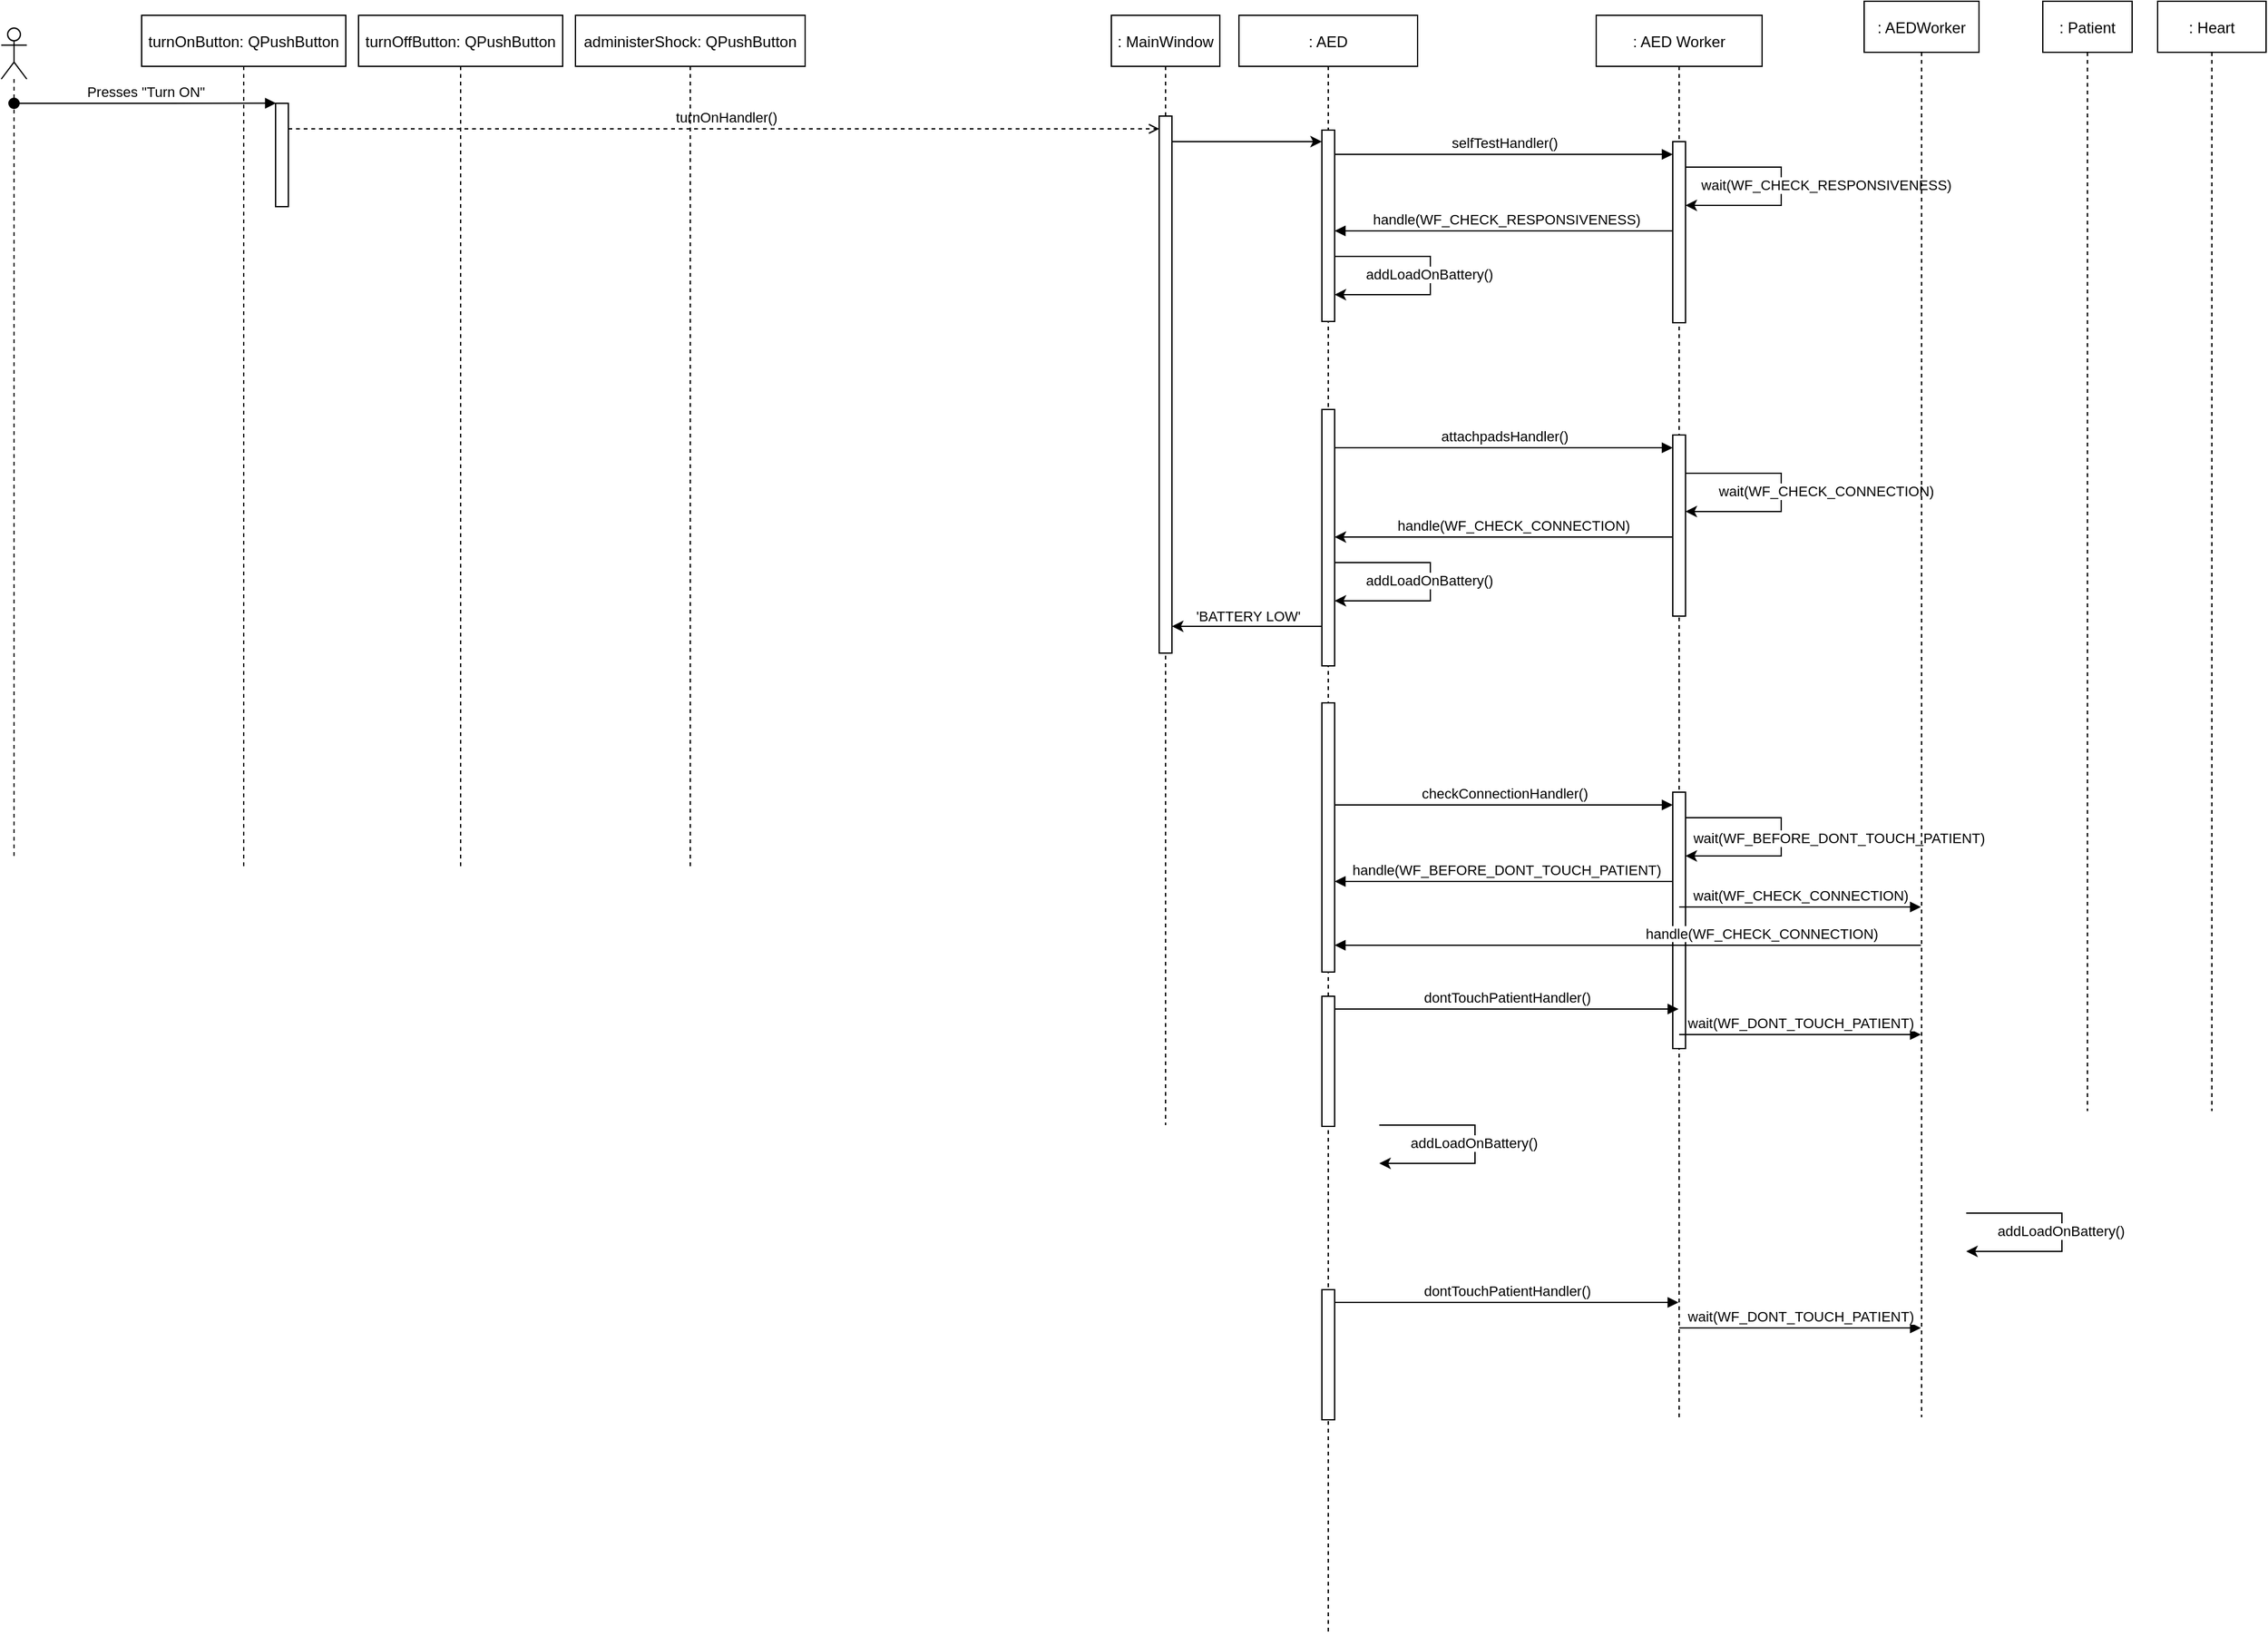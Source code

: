 <mxfile version="22.1.2" type="device">
  <diagram name="Page-1" id="ro_ihInaLSnizCOt3Q01">
    <mxGraphModel dx="1098" dy="988" grid="1" gridSize="10" guides="1" tooltips="1" connect="1" arrows="1" fold="1" page="1" pageScale="1" pageWidth="850" pageHeight="1100" math="0" shadow="0">
      <root>
        <mxCell id="0" />
        <mxCell id="1" parent="0" />
        <mxCell id="qNoHRXe5Kn5nPfTsHGGu-1" value=": AED Worker" style="shape=umlLifeline;perimeter=lifelinePerimeter;container=1;collapsible=0;recursiveResize=0;rounded=0;shadow=0;strokeWidth=1;" parent="1" vertex="1">
          <mxGeometry x="1510" y="421" width="130" height="1099" as="geometry" />
        </mxCell>
        <mxCell id="qNoHRXe5Kn5nPfTsHGGu-2" value="" style="html=1;points=[];perimeter=orthogonalPerimeter;" parent="qNoHRXe5Kn5nPfTsHGGu-1" vertex="1">
          <mxGeometry x="60" y="99" width="10" height="142" as="geometry" />
        </mxCell>
        <mxCell id="qNoHRXe5Kn5nPfTsHGGu-3" style="edgeStyle=orthogonalEdgeStyle;rounded=0;orthogonalLoop=1;jettySize=auto;html=1;" parent="qNoHRXe5Kn5nPfTsHGGu-1" source="qNoHRXe5Kn5nPfTsHGGu-2" target="qNoHRXe5Kn5nPfTsHGGu-2" edge="1">
          <mxGeometry relative="1" as="geometry">
            <mxPoint x="70" y="149" as="targetPoint" />
            <mxPoint x="70" y="119" as="sourcePoint" />
            <Array as="points">
              <mxPoint x="145" y="119" />
              <mxPoint x="145" y="149" />
            </Array>
          </mxGeometry>
        </mxCell>
        <mxCell id="qNoHRXe5Kn5nPfTsHGGu-4" value="wait(WF_CHECK_RESPONSIVENESS)" style="edgeLabel;html=1;align=center;verticalAlign=middle;resizable=0;points=[];" parent="qNoHRXe5Kn5nPfTsHGGu-3" vertex="1" connectable="0">
          <mxGeometry x="-0.015" y="-1" relative="1" as="geometry">
            <mxPoint x="36" as="offset" />
          </mxGeometry>
        </mxCell>
        <mxCell id="qNoHRXe5Kn5nPfTsHGGu-5" value="" style="html=1;points=[];perimeter=orthogonalPerimeter;" parent="qNoHRXe5Kn5nPfTsHGGu-1" vertex="1">
          <mxGeometry x="60" y="329" width="10" height="142" as="geometry" />
        </mxCell>
        <mxCell id="qNoHRXe5Kn5nPfTsHGGu-6" style="edgeStyle=orthogonalEdgeStyle;rounded=0;orthogonalLoop=1;jettySize=auto;html=1;" parent="qNoHRXe5Kn5nPfTsHGGu-1" source="qNoHRXe5Kn5nPfTsHGGu-5" target="qNoHRXe5Kn5nPfTsHGGu-5" edge="1">
          <mxGeometry relative="1" as="geometry">
            <mxPoint x="70" y="389" as="targetPoint" />
            <mxPoint x="70" y="359" as="sourcePoint" />
            <Array as="points">
              <mxPoint x="145" y="359" />
              <mxPoint x="145" y="389" />
            </Array>
          </mxGeometry>
        </mxCell>
        <mxCell id="qNoHRXe5Kn5nPfTsHGGu-7" value="wait(WF_CHECK_CONNECTION)" style="edgeLabel;html=1;align=center;verticalAlign=middle;resizable=0;points=[];" parent="qNoHRXe5Kn5nPfTsHGGu-6" vertex="1" connectable="0">
          <mxGeometry x="-0.015" y="-1" relative="1" as="geometry">
            <mxPoint x="36" as="offset" />
          </mxGeometry>
        </mxCell>
        <mxCell id="qNoHRXe5Kn5nPfTsHGGu-8" value="" style="html=1;points=[];perimeter=orthogonalPerimeter;" parent="qNoHRXe5Kn5nPfTsHGGu-1" vertex="1">
          <mxGeometry x="60" y="609" width="10" height="201" as="geometry" />
        </mxCell>
        <mxCell id="qNoHRXe5Kn5nPfTsHGGu-9" style="edgeStyle=orthogonalEdgeStyle;rounded=0;orthogonalLoop=1;jettySize=auto;html=1;" parent="qNoHRXe5Kn5nPfTsHGGu-1" source="qNoHRXe5Kn5nPfTsHGGu-8" target="qNoHRXe5Kn5nPfTsHGGu-8" edge="1">
          <mxGeometry relative="1" as="geometry">
            <mxPoint x="70" y="659" as="targetPoint" />
            <mxPoint x="70" y="629" as="sourcePoint" />
            <Array as="points">
              <mxPoint x="145" y="629" />
              <mxPoint x="145" y="659" />
            </Array>
          </mxGeometry>
        </mxCell>
        <mxCell id="qNoHRXe5Kn5nPfTsHGGu-10" value="wait(WF_BEFORE_DONT_TOUCH_PATIENT)" style="edgeLabel;html=1;align=center;verticalAlign=middle;resizable=0;points=[];" parent="qNoHRXe5Kn5nPfTsHGGu-9" vertex="1" connectable="0">
          <mxGeometry x="-0.015" y="-1" relative="1" as="geometry">
            <mxPoint x="46" y="2" as="offset" />
          </mxGeometry>
        </mxCell>
        <mxCell id="qNoHRXe5Kn5nPfTsHGGu-11" style="edgeStyle=orthogonalEdgeStyle;rounded=0;orthogonalLoop=1;jettySize=auto;html=1;" parent="1" source="qNoHRXe5Kn5nPfTsHGGu-5" target="qNoHRXe5Kn5nPfTsHGGu-23" edge="1">
          <mxGeometry relative="1" as="geometry">
            <mxPoint x="1520" y="840" as="sourcePoint" />
            <Array as="points">
              <mxPoint x="1430" y="830" />
              <mxPoint x="1430" y="830" />
            </Array>
          </mxGeometry>
        </mxCell>
        <mxCell id="qNoHRXe5Kn5nPfTsHGGu-12" value="handle(WF_CHECK_CONNECTION)" style="edgeLabel;html=1;align=center;verticalAlign=middle;resizable=0;points=[];" parent="qNoHRXe5Kn5nPfTsHGGu-11" vertex="1" connectable="0">
          <mxGeometry x="-0.445" relative="1" as="geometry">
            <mxPoint x="-52" y="-9" as="offset" />
          </mxGeometry>
        </mxCell>
        <mxCell id="qNoHRXe5Kn5nPfTsHGGu-13" value=": AEDWorker" style="shape=umlLifeline;perimeter=lifelinePerimeter;container=1;collapsible=0;recursiveResize=0;rounded=0;shadow=0;strokeWidth=1;" parent="1" vertex="1">
          <mxGeometry x="1720" y="410" width="90" height="1110" as="geometry" />
        </mxCell>
        <mxCell id="qNoHRXe5Kn5nPfTsHGGu-14" value=": Patient" style="shape=umlLifeline;perimeter=lifelinePerimeter;container=1;collapsible=0;recursiveResize=0;rounded=0;shadow=0;strokeWidth=1;" parent="1" vertex="1">
          <mxGeometry x="1860" y="410" width="70" height="870" as="geometry" />
        </mxCell>
        <mxCell id="qNoHRXe5Kn5nPfTsHGGu-15" value=": Heart" style="shape=umlLifeline;perimeter=lifelinePerimeter;container=1;collapsible=0;recursiveResize=0;rounded=0;shadow=0;strokeWidth=1;" parent="1" vertex="1">
          <mxGeometry x="1950" y="410" width="85" height="870" as="geometry" />
        </mxCell>
        <mxCell id="qNoHRXe5Kn5nPfTsHGGu-16" value="" style="shape=umlLifeline;participant=umlActor;perimeter=lifelinePerimeter;whiteSpace=wrap;html=1;container=1;collapsible=0;recursiveResize=0;verticalAlign=top;spacingTop=36;outlineConnect=0;" parent="1" vertex="1">
          <mxGeometry x="260" y="431" width="20" height="649" as="geometry" />
        </mxCell>
        <mxCell id="qNoHRXe5Kn5nPfTsHGGu-17" value=" Presses &quot;Turn ON&quot;" style="verticalAlign=bottom;startArrow=oval;endArrow=block;startSize=8;shadow=0;strokeWidth=1;startFill=1;entryX=0.031;entryY=-0.001;entryDx=0;entryDy=0;entryPerimeter=0;" parent="1" source="qNoHRXe5Kn5nPfTsHGGu-16" target="qNoHRXe5Kn5nPfTsHGGu-29" edge="1">
          <mxGeometry x="0.008" relative="1" as="geometry">
            <mxPoint x="1020" y="490" as="sourcePoint" />
            <Array as="points">
              <mxPoint x="320" y="490" />
            </Array>
            <mxPoint as="offset" />
          </mxGeometry>
        </mxCell>
        <mxCell id="qNoHRXe5Kn5nPfTsHGGu-18" value=": AED" style="shape=umlLifeline;perimeter=lifelinePerimeter;container=1;collapsible=0;recursiveResize=0;rounded=0;shadow=0;strokeWidth=1;" parent="1" vertex="1">
          <mxGeometry x="1230" y="421" width="140" height="1269" as="geometry" />
        </mxCell>
        <mxCell id="qNoHRXe5Kn5nPfTsHGGu-19" style="edgeStyle=orthogonalEdgeStyle;rounded=0;orthogonalLoop=1;jettySize=auto;html=1;" parent="qNoHRXe5Kn5nPfTsHGGu-18" source="qNoHRXe5Kn5nPfTsHGGu-21" target="qNoHRXe5Kn5nPfTsHGGu-21" edge="1">
          <mxGeometry relative="1" as="geometry">
            <mxPoint x="190" y="219" as="targetPoint" />
            <Array as="points">
              <mxPoint x="150" y="189" />
              <mxPoint x="150" y="219" />
            </Array>
          </mxGeometry>
        </mxCell>
        <mxCell id="qNoHRXe5Kn5nPfTsHGGu-20" value="addLoadOnBattery()" style="edgeLabel;html=1;align=center;verticalAlign=middle;resizable=0;points=[];" parent="qNoHRXe5Kn5nPfTsHGGu-19" vertex="1" connectable="0">
          <mxGeometry x="-0.015" y="-1" relative="1" as="geometry">
            <mxPoint as="offset" />
          </mxGeometry>
        </mxCell>
        <mxCell id="qNoHRXe5Kn5nPfTsHGGu-21" value="" style="html=1;points=[];perimeter=orthogonalPerimeter;" parent="qNoHRXe5Kn5nPfTsHGGu-18" vertex="1">
          <mxGeometry x="65" y="90" width="10" height="150" as="geometry" />
        </mxCell>
        <mxCell id="qNoHRXe5Kn5nPfTsHGGu-22" value="" style="html=1;points=[];perimeter=orthogonalPerimeter;" parent="qNoHRXe5Kn5nPfTsHGGu-18" vertex="1">
          <mxGeometry x="65" y="539" width="10" height="211" as="geometry" />
        </mxCell>
        <mxCell id="qNoHRXe5Kn5nPfTsHGGu-23" value="" style="html=1;points=[];perimeter=orthogonalPerimeter;" parent="qNoHRXe5Kn5nPfTsHGGu-18" vertex="1">
          <mxGeometry x="65" y="309" width="10" height="201" as="geometry" />
        </mxCell>
        <mxCell id="qNoHRXe5Kn5nPfTsHGGu-24" value="" style="html=1;points=[];perimeter=orthogonalPerimeter;" parent="qNoHRXe5Kn5nPfTsHGGu-18" vertex="1">
          <mxGeometry x="65" y="769" width="10" height="102" as="geometry" />
        </mxCell>
        <mxCell id="qNoHRXe5Kn5nPfTsHGGu-25" value="" style="html=1;points=[];perimeter=orthogonalPerimeter;" parent="qNoHRXe5Kn5nPfTsHGGu-18" vertex="1">
          <mxGeometry x="65" y="999" width="10" height="102" as="geometry" />
        </mxCell>
        <mxCell id="qNoHRXe5Kn5nPfTsHGGu-26" style="edgeStyle=orthogonalEdgeStyle;rounded=0;orthogonalLoop=1;jettySize=auto;html=1;" parent="qNoHRXe5Kn5nPfTsHGGu-18" edge="1">
          <mxGeometry relative="1" as="geometry">
            <mxPoint x="75" y="459" as="targetPoint" />
            <mxPoint x="75" y="429" as="sourcePoint" />
            <Array as="points">
              <mxPoint x="150" y="429" />
              <mxPoint x="150" y="459" />
            </Array>
          </mxGeometry>
        </mxCell>
        <mxCell id="qNoHRXe5Kn5nPfTsHGGu-27" value="addLoadOnBattery()" style="edgeLabel;html=1;align=center;verticalAlign=middle;resizable=0;points=[];" parent="qNoHRXe5Kn5nPfTsHGGu-26" vertex="1" connectable="0">
          <mxGeometry x="-0.015" y="-1" relative="1" as="geometry">
            <mxPoint as="offset" />
          </mxGeometry>
        </mxCell>
        <mxCell id="qNoHRXe5Kn5nPfTsHGGu-28" value="turnOnButton: QPushButton" style="shape=umlLifeline;perimeter=lifelinePerimeter;container=1;collapsible=0;recursiveResize=0;rounded=0;shadow=0;strokeWidth=1;" parent="1" vertex="1">
          <mxGeometry x="370" y="421" width="160" height="669" as="geometry" />
        </mxCell>
        <mxCell id="qNoHRXe5Kn5nPfTsHGGu-29" value="" style="html=1;points=[];perimeter=orthogonalPerimeter;" parent="qNoHRXe5Kn5nPfTsHGGu-28" vertex="1">
          <mxGeometry x="105" y="69" width="10" height="81" as="geometry" />
        </mxCell>
        <mxCell id="qNoHRXe5Kn5nPfTsHGGu-30" value=" turnOnHandler()" style="verticalAlign=bottom;endArrow=open;shadow=0;strokeWidth=1;dashed=1;endFill=0;" parent="1" source="qNoHRXe5Kn5nPfTsHGGu-29" target="qNoHRXe5Kn5nPfTsHGGu-35" edge="1">
          <mxGeometry x="0.007" relative="1" as="geometry">
            <mxPoint x="900" y="679" as="sourcePoint" />
            <mxPoint x="1181" y="679" as="targetPoint" />
            <mxPoint as="offset" />
            <Array as="points">
              <mxPoint x="890" y="510" />
            </Array>
          </mxGeometry>
        </mxCell>
        <mxCell id="qNoHRXe5Kn5nPfTsHGGu-31" value=" selfTestHandler()" style="verticalAlign=bottom;endArrow=block;shadow=0;strokeWidth=1;endFill=1;" parent="1" source="qNoHRXe5Kn5nPfTsHGGu-21" target="qNoHRXe5Kn5nPfTsHGGu-2" edge="1">
          <mxGeometry x="0.008" relative="1" as="geometry">
            <mxPoint x="1308.43" y="544.376" as="sourcePoint" />
            <mxPoint x="1470" y="530" as="targetPoint" />
            <mxPoint as="offset" />
            <Array as="points">
              <mxPoint x="1400" y="530" />
            </Array>
          </mxGeometry>
        </mxCell>
        <mxCell id="qNoHRXe5Kn5nPfTsHGGu-32" value=" attachpadsHandler()" style="verticalAlign=bottom;endArrow=block;shadow=0;strokeWidth=1;endFill=1;" parent="1" source="qNoHRXe5Kn5nPfTsHGGu-23" target="qNoHRXe5Kn5nPfTsHGGu-5" edge="1">
          <mxGeometry x="0.008" relative="1" as="geometry">
            <mxPoint x="1445" y="781.0" as="sourcePoint" />
            <mxPoint x="1540" y="760" as="targetPoint" />
            <mxPoint as="offset" />
            <Array as="points">
              <mxPoint x="1410" y="760" />
            </Array>
          </mxGeometry>
        </mxCell>
        <mxCell id="qNoHRXe5Kn5nPfTsHGGu-33" value=" checkConnectionHandler()" style="verticalAlign=bottom;endArrow=block;shadow=0;strokeWidth=1;endFill=1;" parent="1" source="qNoHRXe5Kn5nPfTsHGGu-22" target="qNoHRXe5Kn5nPfTsHGGu-8" edge="1">
          <mxGeometry x="0.007" relative="1" as="geometry">
            <mxPoint x="1410" y="990" as="sourcePoint" />
            <mxPoint x="1500.78" y="1038.35" as="targetPoint" />
            <mxPoint as="offset" />
            <Array as="points">
              <mxPoint x="1430" y="1040" />
            </Array>
          </mxGeometry>
        </mxCell>
        <mxCell id="qNoHRXe5Kn5nPfTsHGGu-34" value=": MainWindow" style="shape=umlLifeline;perimeter=lifelinePerimeter;container=1;collapsible=0;recursiveResize=0;rounded=0;shadow=0;strokeWidth=1;" parent="1" vertex="1">
          <mxGeometry x="1130" y="421" width="85" height="870" as="geometry" />
        </mxCell>
        <mxCell id="qNoHRXe5Kn5nPfTsHGGu-35" value="" style="html=1;points=[];perimeter=orthogonalPerimeter;" parent="qNoHRXe5Kn5nPfTsHGGu-34" vertex="1">
          <mxGeometry x="37.5" y="79" width="10" height="421" as="geometry" />
        </mxCell>
        <mxCell id="qNoHRXe5Kn5nPfTsHGGu-36" value="turnOffButton: QPushButton" style="shape=umlLifeline;perimeter=lifelinePerimeter;container=1;collapsible=0;recursiveResize=0;rounded=0;shadow=0;strokeWidth=1;" parent="1" vertex="1">
          <mxGeometry x="540" y="421" width="160" height="669" as="geometry" />
        </mxCell>
        <mxCell id="qNoHRXe5Kn5nPfTsHGGu-37" value="administerShock: QPushButton" style="shape=umlLifeline;perimeter=lifelinePerimeter;container=1;collapsible=0;recursiveResize=0;rounded=0;shadow=0;strokeWidth=1;" parent="1" vertex="1">
          <mxGeometry x="710" y="421" width="180" height="669" as="geometry" />
        </mxCell>
        <mxCell id="qNoHRXe5Kn5nPfTsHGGu-38" value="wait(WF_CHECK_CONNECTION)" style="verticalAlign=bottom;endArrow=block;shadow=0;strokeWidth=1;endFill=1;" parent="1" source="qNoHRXe5Kn5nPfTsHGGu-1" target="qNoHRXe5Kn5nPfTsHGGu-13" edge="1">
          <mxGeometry x="0.007" relative="1" as="geometry">
            <mxPoint x="1510" y="1100" as="sourcePoint" />
            <mxPoint x="1770" y="1100" as="targetPoint" />
            <mxPoint as="offset" />
            <Array as="points">
              <mxPoint x="1580" y="1120" />
            </Array>
          </mxGeometry>
        </mxCell>
        <mxCell id="qNoHRXe5Kn5nPfTsHGGu-39" value="dontTouchPatientHandler()" style="verticalAlign=bottom;endArrow=block;shadow=0;strokeWidth=1;endFill=1;" parent="1" source="qNoHRXe5Kn5nPfTsHGGu-24" target="qNoHRXe5Kn5nPfTsHGGu-1" edge="1">
          <mxGeometry x="0.004" relative="1" as="geometry">
            <mxPoint x="1310" y="1200" as="sourcePoint" />
            <mxPoint x="1505.78" y="1200.35" as="targetPoint" />
            <mxPoint as="offset" />
            <Array as="points">
              <mxPoint x="1410" y="1200" />
            </Array>
          </mxGeometry>
        </mxCell>
        <mxCell id="qNoHRXe5Kn5nPfTsHGGu-40" value="dontTouchPatientHandler()" style="verticalAlign=bottom;endArrow=block;shadow=0;strokeWidth=1;endFill=1;" parent="1" source="qNoHRXe5Kn5nPfTsHGGu-25" target="qNoHRXe5Kn5nPfTsHGGu-1" edge="1">
          <mxGeometry x="0.004" relative="1" as="geometry">
            <mxPoint x="1370" y="1430" as="sourcePoint" />
            <mxPoint x="1450" y="1430" as="targetPoint" />
            <mxPoint as="offset" />
            <Array as="points">
              <mxPoint x="1360" y="1430" />
            </Array>
          </mxGeometry>
        </mxCell>
        <mxCell id="qNoHRXe5Kn5nPfTsHGGu-41" value="wait(WF_DONT_TOUCH_PATIENT)" style="verticalAlign=bottom;endArrow=block;shadow=0;strokeWidth=1;endFill=1;" parent="1" source="qNoHRXe5Kn5nPfTsHGGu-1" target="qNoHRXe5Kn5nPfTsHGGu-13" edge="1">
          <mxGeometry x="0.007" relative="1" as="geometry">
            <mxPoint x="1520" y="1460" as="sourcePoint" />
            <mxPoint x="1780" y="1460" as="targetPoint" />
            <mxPoint as="offset" />
            <Array as="points">
              <mxPoint x="1600" y="1220" />
            </Array>
          </mxGeometry>
        </mxCell>
        <mxCell id="qNoHRXe5Kn5nPfTsHGGu-42" value="wait(WF_DONT_TOUCH_PATIENT)" style="verticalAlign=bottom;endArrow=block;shadow=0;strokeWidth=1;endFill=1;" parent="1" source="qNoHRXe5Kn5nPfTsHGGu-1" target="qNoHRXe5Kn5nPfTsHGGu-13" edge="1">
          <mxGeometry x="0.007" relative="1" as="geometry">
            <mxPoint x="1620" y="1450" as="sourcePoint" />
            <mxPoint x="1880" y="1450" as="targetPoint" />
            <mxPoint as="offset" />
            <Array as="points">
              <mxPoint x="1715" y="1450" />
            </Array>
          </mxGeometry>
        </mxCell>
        <mxCell id="qNoHRXe5Kn5nPfTsHGGu-43" value="handle(WF_CHECK_RESPONSIVENESS)" style="verticalAlign=bottom;endArrow=block;shadow=0;strokeWidth=1;endFill=1;" parent="1" source="qNoHRXe5Kn5nPfTsHGGu-2" target="qNoHRXe5Kn5nPfTsHGGu-21" edge="1">
          <mxGeometry x="-0.02" relative="1" as="geometry">
            <mxPoint x="1440" y="590" as="sourcePoint" />
            <mxPoint x="1410" y="590" as="targetPoint" />
            <mxPoint as="offset" />
            <Array as="points">
              <mxPoint x="1380" y="590" />
            </Array>
          </mxGeometry>
        </mxCell>
        <mxCell id="qNoHRXe5Kn5nPfTsHGGu-44" style="edgeStyle=orthogonalEdgeStyle;rounded=0;orthogonalLoop=1;jettySize=auto;html=1;" parent="1" edge="1">
          <mxGeometry relative="1" as="geometry">
            <mxPoint x="1340" y="1321" as="targetPoint" />
            <mxPoint x="1340" y="1291" as="sourcePoint" />
            <Array as="points">
              <mxPoint x="1415" y="1291" />
              <mxPoint x="1415" y="1321" />
            </Array>
          </mxGeometry>
        </mxCell>
        <mxCell id="qNoHRXe5Kn5nPfTsHGGu-45" value="addLoadOnBattery()" style="edgeLabel;html=1;align=center;verticalAlign=middle;resizable=0;points=[];" parent="qNoHRXe5Kn5nPfTsHGGu-44" vertex="1" connectable="0">
          <mxGeometry x="-0.015" y="-1" relative="1" as="geometry">
            <mxPoint as="offset" />
          </mxGeometry>
        </mxCell>
        <mxCell id="qNoHRXe5Kn5nPfTsHGGu-46" style="edgeStyle=orthogonalEdgeStyle;rounded=0;orthogonalLoop=1;jettySize=auto;html=1;" parent="1" edge="1">
          <mxGeometry relative="1" as="geometry">
            <mxPoint x="1800" y="1390.003" as="targetPoint" />
            <mxPoint x="1800" y="1360.003" as="sourcePoint" />
            <Array as="points">
              <mxPoint x="1875" y="1359.96" />
              <mxPoint x="1875" y="1389.96" />
            </Array>
          </mxGeometry>
        </mxCell>
        <mxCell id="qNoHRXe5Kn5nPfTsHGGu-47" value="addLoadOnBattery()" style="edgeLabel;html=1;align=center;verticalAlign=middle;resizable=0;points=[];" parent="qNoHRXe5Kn5nPfTsHGGu-46" vertex="1" connectable="0">
          <mxGeometry x="-0.015" y="-1" relative="1" as="geometry">
            <mxPoint as="offset" />
          </mxGeometry>
        </mxCell>
        <mxCell id="qNoHRXe5Kn5nPfTsHGGu-48" value="handle(WF_CHECK_CONNECTION)" style="verticalAlign=bottom;endArrow=block;shadow=0;strokeWidth=1;endFill=1;" parent="1" source="qNoHRXe5Kn5nPfTsHGGu-13" target="qNoHRXe5Kn5nPfTsHGGu-22" edge="1">
          <mxGeometry x="-0.458" relative="1" as="geometry">
            <mxPoint x="1450" y="1080" as="sourcePoint" />
            <mxPoint x="1710" y="1080" as="targetPoint" />
            <mxPoint as="offset" />
            <Array as="points">
              <mxPoint x="1480" y="1150" />
            </Array>
          </mxGeometry>
        </mxCell>
        <mxCell id="qNoHRXe5Kn5nPfTsHGGu-49" value="handle(WF_BEFORE_DONT_TOUCH_PATIENT)" style="verticalAlign=bottom;endArrow=block;shadow=0;strokeWidth=1;endFill=1;" parent="1" source="qNoHRXe5Kn5nPfTsHGGu-8" target="qNoHRXe5Kn5nPfTsHGGu-22" edge="1">
          <mxGeometry x="-0.019" relative="1" as="geometry">
            <mxPoint x="1460" y="1080" as="sourcePoint" />
            <mxPoint x="1370" y="1080" as="targetPoint" />
            <mxPoint as="offset" />
            <Array as="points">
              <mxPoint x="1430" y="1100" />
            </Array>
          </mxGeometry>
        </mxCell>
        <mxCell id="qNoHRXe5Kn5nPfTsHGGu-50" style="edgeStyle=orthogonalEdgeStyle;rounded=0;orthogonalLoop=1;jettySize=auto;html=1;" parent="1" source="qNoHRXe5Kn5nPfTsHGGu-35" target="qNoHRXe5Kn5nPfTsHGGu-21" edge="1">
          <mxGeometry relative="1" as="geometry">
            <Array as="points">
              <mxPoint x="1230" y="520" />
              <mxPoint x="1230" y="520" />
            </Array>
          </mxGeometry>
        </mxCell>
        <mxCell id="qNoHRXe5Kn5nPfTsHGGu-51" style="edgeStyle=orthogonalEdgeStyle;rounded=0;orthogonalLoop=1;jettySize=auto;html=1;" parent="1" source="qNoHRXe5Kn5nPfTsHGGu-23" target="qNoHRXe5Kn5nPfTsHGGu-35" edge="1">
          <mxGeometry relative="1" as="geometry">
            <Array as="points">
              <mxPoint x="1240" y="900" />
              <mxPoint x="1240" y="900" />
            </Array>
          </mxGeometry>
        </mxCell>
        <mxCell id="qNoHRXe5Kn5nPfTsHGGu-52" value="&#39;BATTERY LOW&#39;" style="edgeLabel;html=1;align=center;verticalAlign=middle;resizable=0;points=[];" parent="qNoHRXe5Kn5nPfTsHGGu-51" vertex="1" connectable="0">
          <mxGeometry x="-0.003" y="-1" relative="1" as="geometry">
            <mxPoint y="-7" as="offset" />
          </mxGeometry>
        </mxCell>
      </root>
    </mxGraphModel>
  </diagram>
</mxfile>
